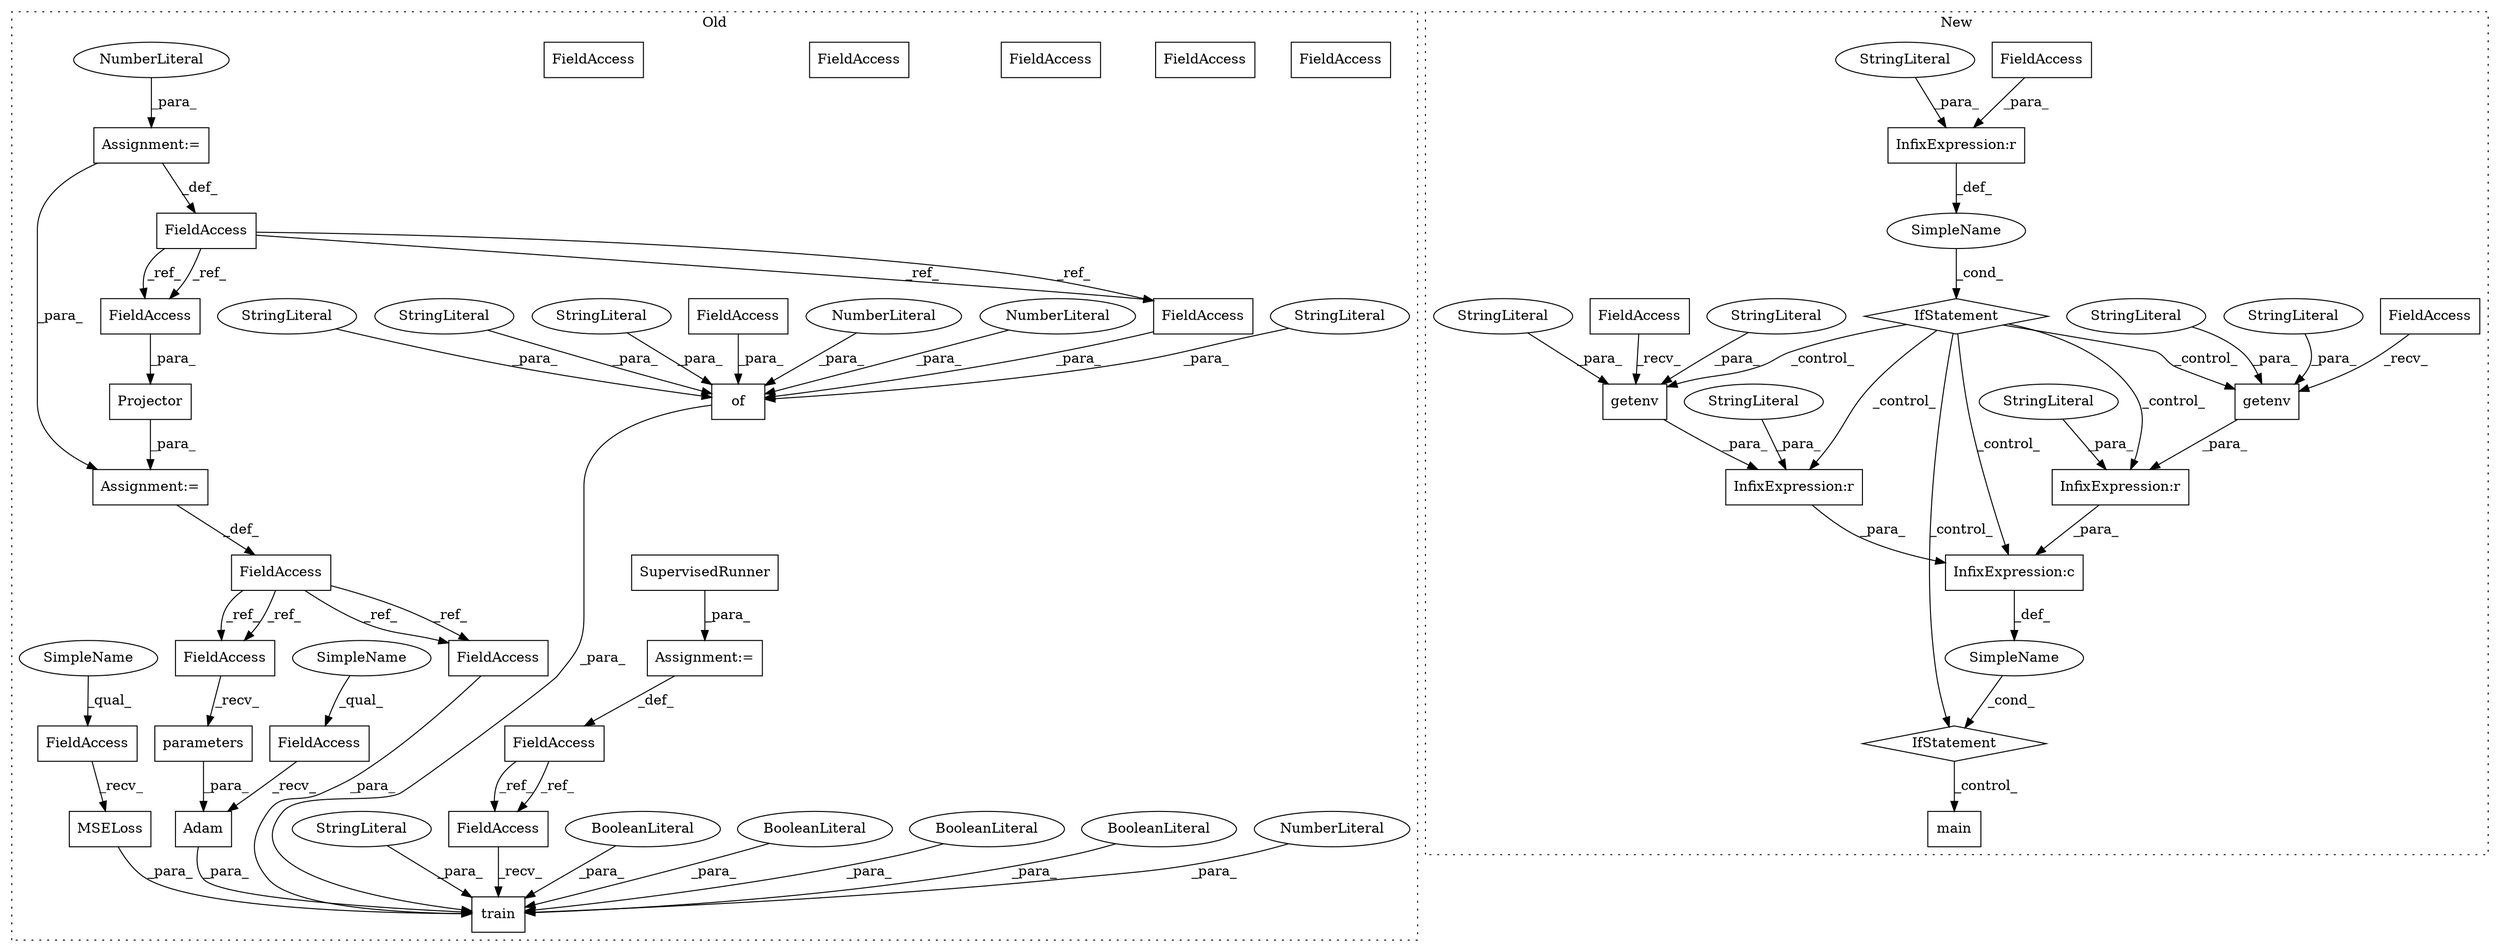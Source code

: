 digraph G {
subgraph cluster0 {
1 [label="train" a="32" s="846,1056" l="6,1" shape="box"];
3 [label="FieldAccess" a="22" s="805" l="6" shape="box"];
4 [label="FieldAccess" a="22" s="839" l="6" shape="box"];
7 [label="Assignment:=" a="7" s="811" l="1" shape="box"];
8 [label="Projector" a="32" s="776,798" l="10,1" shape="box"];
9 [label="NumberLiteral" a="34" s="1034" l="2" shape="ellipse"];
11 [label="BooleanLiteral" a="9" s="1047" l="4" shape="ellipse"];
12 [label="BooleanLiteral" a="9" s="1037" l="4" shape="ellipse"];
13 [label="BooleanLiteral" a="9" s="1042" l="4" shape="ellipse"];
14 [label="BooleanLiteral" a="9" s="1052" l="4" shape="ellipse"];
15 [label="MSELoss" a="32" s="965" l="9" shape="box"];
16 [label="Adam" a="32" s="987,1010" l="5,1" shape="box"];
20 [label="SupervisedRunner" a="32" s="815" l="18" shape="box"];
23 [label="FieldAccess" a="22" s="749" l="12" shape="box"];
24 [label="FieldAccess" a="22" s="942" l="12" shape="box"];
25 [label="FieldAccess" a="22" s="956" l="8" shape="box"];
26 [label="FieldAccess" a="22" s="975" l="11" shape="box"];
27 [label="FieldAccess" a="22" s="852" l="5" shape="box"];
28 [label="FieldAccess" a="22" s="770" l="5" shape="box"];
30 [label="FieldAccess" a="22" s="992" l="5" shape="box"];
31 [label="FieldAccess" a="22" s="786" l="12" shape="box"];
32 [label="of" a="32" s="862,954" l="3,1" shape="box"];
33 [label="NumberLiteral" a="34" s="878" l="2" shape="ellipse"];
34 [label="NumberLiteral" a="34" s="895" l="1" shape="ellipse"];
35 [label="FieldAccess" a="22" s="915" l="11" shape="box"];
36 [label="Assignment:=" a="7" s="775" l="1" shape="box"];
37 [label="StringLiteral" a="45" s="927" l="14" shape="ellipse"];
38 [label="StringLiteral" a="45" s="881" l="13" shape="ellipse"];
40 [label="StringLiteral" a="45" s="1012" l="21" shape="ellipse"];
42 [label="parameters" a="32" s="998" l="12" shape="box"];
44 [label="StringLiteral" a="45" s="897" l="17" shape="ellipse"];
45 [label="StringLiteral" a="45" s="865" l="12" shape="ellipse"];
46 [label="Assignment:=" a="7" s="761" l="1" shape="box"];
47 [label="NumberLiteral" a="34" s="762" l="2" shape="ellipse"];
56 [label="SimpleName" a="42" s="956" l="5" shape="ellipse"];
57 [label="SimpleName" a="42" s="975" l="5" shape="ellipse"];
58 [label="FieldAccess" a="22" s="852" l="5" shape="box"];
59 [label="FieldAccess" a="22" s="992" l="5" shape="box"];
60 [label="FieldAccess" a="22" s="942" l="12" shape="box"];
61 [label="FieldAccess" a="22" s="786" l="12" shape="box"];
62 [label="FieldAccess" a="22" s="839" l="6" shape="box"];
label = "Old";
style="dotted";
}
subgraph cluster1 {
2 [label="main" a="32" s="1264" l="6" shape="box"];
5 [label="IfStatement" a="25" s="1141,1167" l="4,2" shape="diamond"];
6 [label="SimpleName" a="42" s="" l="" shape="ellipse"];
10 [label="InfixExpression:c" a="27" s="1215" l="4" shape="box"];
17 [label="InfixExpression:r" a="27" s="1207" l="4" shape="box"];
18 [label="InfixExpression:r" a="27" s="1244" l="4" shape="box"];
19 [label="InfixExpression:r" a="27" s="1153" l="4" shape="box"];
21 [label="SimpleName" a="42" s="" l="" shape="ellipse"];
22 [label="IfStatement" a="25" s="1177,1252" l="4,2" shape="diamond"];
29 [label="FieldAccess" a="22" s="1145" l="8" shape="box"];
39 [label="StringLiteral" a="45" s="1157" l="10" shape="ellipse"];
41 [label="StringLiteral" a="45" s="1211" l="3" shape="ellipse"];
43 [label="StringLiteral" a="45" s="1248" l="3" shape="ellipse"];
48 [label="getenv" a="32" s="1223,1243" l="7,1" shape="box"];
49 [label="FieldAccess" a="22" s="1220" l="2" shape="box"];
50 [label="StringLiteral" a="45" s="1230" l="9" shape="ellipse"];
51 [label="StringLiteral" a="45" s="1240" l="3" shape="ellipse"];
52 [label="getenv" a="32" s="1185,1206" l="7,1" shape="box"];
53 [label="FieldAccess" a="22" s="1182" l="2" shape="box"];
54 [label="StringLiteral" a="45" s="1203" l="3" shape="ellipse"];
55 [label="StringLiteral" a="45" s="1192" l="10" shape="ellipse"];
label = "New";
style="dotted";
}
3 -> 62 [label="_ref_"];
3 -> 62 [label="_ref_"];
5 -> 17 [label="_control_"];
5 -> 48 [label="_control_"];
5 -> 10 [label="_control_"];
5 -> 52 [label="_control_"];
5 -> 22 [label="_control_"];
5 -> 18 [label="_control_"];
6 -> 5 [label="_cond_"];
7 -> 3 [label="_def_"];
8 -> 36 [label="_para_"];
9 -> 1 [label="_para_"];
10 -> 21 [label="_def_"];
11 -> 1 [label="_para_"];
12 -> 1 [label="_para_"];
13 -> 1 [label="_para_"];
14 -> 1 [label="_para_"];
15 -> 1 [label="_para_"];
16 -> 1 [label="_para_"];
17 -> 10 [label="_para_"];
18 -> 10 [label="_para_"];
19 -> 6 [label="_def_"];
20 -> 7 [label="_para_"];
21 -> 22 [label="_cond_"];
22 -> 2 [label="_control_"];
23 -> 60 [label="_ref_"];
23 -> 61 [label="_ref_"];
23 -> 60 [label="_ref_"];
23 -> 61 [label="_ref_"];
25 -> 15 [label="_recv_"];
26 -> 16 [label="_recv_"];
28 -> 59 [label="_ref_"];
28 -> 58 [label="_ref_"];
28 -> 58 [label="_ref_"];
28 -> 59 [label="_ref_"];
29 -> 19 [label="_para_"];
32 -> 1 [label="_para_"];
33 -> 32 [label="_para_"];
34 -> 32 [label="_para_"];
35 -> 32 [label="_para_"];
36 -> 28 [label="_def_"];
37 -> 32 [label="_para_"];
38 -> 32 [label="_para_"];
39 -> 19 [label="_para_"];
40 -> 1 [label="_para_"];
41 -> 17 [label="_para_"];
42 -> 16 [label="_para_"];
43 -> 18 [label="_para_"];
44 -> 32 [label="_para_"];
45 -> 32 [label="_para_"];
46 -> 36 [label="_para_"];
46 -> 23 [label="_def_"];
47 -> 46 [label="_para_"];
48 -> 18 [label="_para_"];
49 -> 48 [label="_recv_"];
50 -> 48 [label="_para_"];
51 -> 48 [label="_para_"];
52 -> 17 [label="_para_"];
53 -> 52 [label="_recv_"];
54 -> 52 [label="_para_"];
55 -> 52 [label="_para_"];
56 -> 25 [label="_qual_"];
57 -> 26 [label="_qual_"];
58 -> 1 [label="_para_"];
59 -> 42 [label="_recv_"];
60 -> 32 [label="_para_"];
61 -> 8 [label="_para_"];
62 -> 1 [label="_recv_"];
}